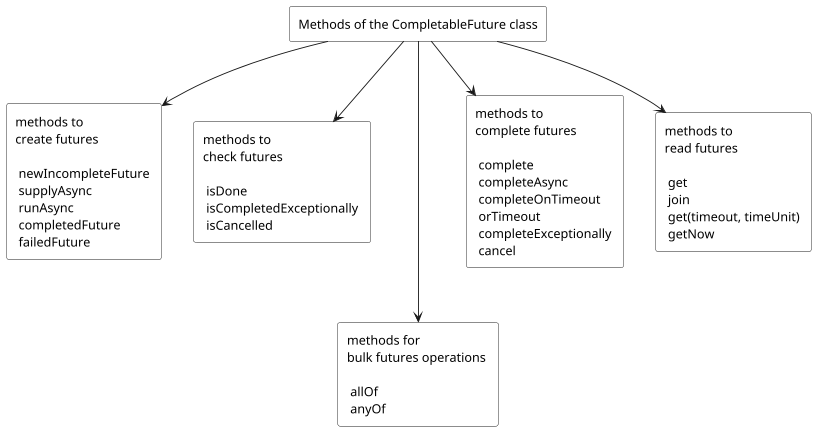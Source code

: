 @startuml

scale 0.9
skinparam monochrome true
skinparam RectangleBackgroundColor white

rectangle "Methods of the CompletableFuture class" as methods
rectangle "methods to\ncreate futures \n\n newIncompleteFuture \n supplyAsync \n runAsync \n completedFuture \n failedFuture" as methods1
rectangle "methods to\ncheck futures \n\n isDone \n isCompletedExceptionally \n isCancelled" as methods2
rectangle "methods for\nbulk futures operations \n\n allOf \n anyOf" as methods5
rectangle "methods to\ncomplete futures \n\n complete \n completeAsync \n completeOnTimeout \n orTimeout \n completeExceptionally \n cancel" as methods3
rectangle "methods to\nread futures \n\n get \n join \n get(timeout, timeUnit) \n getNow" as methods4

methods --> methods1
methods --> methods2
methods ---> methods5
methods --> methods3
methods --> methods4

@enduml